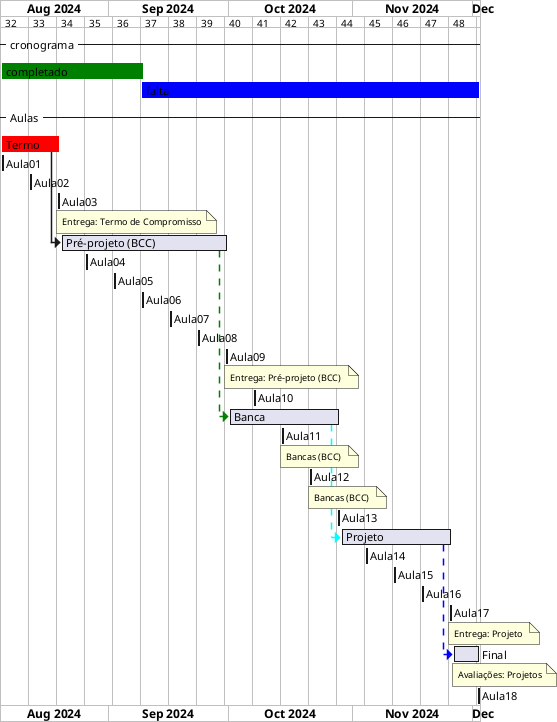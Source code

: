 @startgantt cronograma_BCC

/'TODO: tentar usar variáveis do sistema: https://blog.jdriven.com/2017/01/plantuml-pleasantness-using-current-date/  '/
/'atualizar'/
!$dataInicio = "	2024-08-05	"
!$dataFim  = "	2024-12-02	"
!$Aula01 = $dataInicio		
!$Aula02 = "	2024-08-12	"
!$Aula03 = "	2024-08-19	"
!$Aula04 = "	2024-08-26	"
!$Aula05 = "	2024-09-02	"
!$Aula06 = "	2024-09-09	"
!$Aula07 = "	2024-09-16	"
!$Aula08 = "	2024-09-23	"
!$Aula09 = "	2024-09-30	"
!$Aula10 = "	2024-10-07	"
!$Aula11 = "	2024-10-14	"
!$Aula12 = "	2024-10-21	"
!$Aula13 = "	2024-10-28	"
!$Aula14 = "	2024-11-04	"
!$Aula15 = "	2024-11-11	"
!$Aula16 = "	2024-11-18	"
!$Aula17 = "	2024-11-25	"
!$Aula18 = "	2024-12-02	"
!$Aula18 = $dataFim		

!$dataAtual  = $Aula06
/'atualizar'/

ganttscale weekly

Project starts $dataInicio

-- cronograma -- 
[completado] is colored in green
[completado] starts $dataInicio and ends $dataAtual
[falta] starts $dataAtual and ends $dataFim
[falta] is colored in blue

-- Aulas -- 
[Termo] is colored in Red
[Termo]  starts $Aula01 and ends $Aula03
[Aula01] starts $Aula01 and ends $Aula01
[Aula02] starts $Aula02 and ends $Aula02
[Aula03] starts $Aula03 and ends $Aula03
note bottom
Entrega: Termo de Compromisso
end note
[Pré-projeto (BCC)] starts at [Termo]'s end
[Pré-projeto (BCC)] ends $Aula09
[Aula04] starts $Aula04 and ends $Aula04
[Aula05] starts $Aula05 and ends $Aula05
[Aula06] starts $Aula06 and ends $Aula06
[Aula07] starts $Aula07 and ends $Aula07
[Aula08] starts $Aula08 and ends $Aula08
[Aula09] starts $Aula09 and ends $Aula09
note bottom
Entrega: Pré-projeto (BCC) 
end note
[Aula10] starts $Aula10 and ends $Aula10
[Banca] starts at [Pré-projeto (BCC)]'s end with green dashed link
[Banca] ends $Aula13
[Aula11] starts $Aula11 and ends $Aula11
note bottom
Bancas (BCC) 
end note
[Aula12] starts $Aula12 and ends $Aula12
note bottom
Bancas (BCC) 
end note
[Aula13] starts $Aula13 and ends $Aula13
[Projeto] starts at [Banca]'s end with cyan dashed link
[Projeto] ends $Aula17
[Aula14] starts $Aula14 and ends $Aula14
[Aula15] starts $Aula15 and ends $Aula15
[Aula16] starts $Aula16 and ends $Aula16
[Aula17] starts $Aula17 and ends $Aula17
note bottom
Entrega: Projeto 
end note
[Final] starts at [Projeto]'s end with blue dashed link
[Final] ends $Aula18
note bottom
Avaliações: Projetos
end note
[Aula18] starts $Aula18 and ends $Aula18

@endgantt